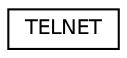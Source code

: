 digraph "Graphical Class Hierarchy"
{
  edge [fontname="Helvetica",fontsize="10",labelfontname="Helvetica",labelfontsize="10"];
  node [fontname="Helvetica",fontsize="10",shape=record];
  rankdir="LR";
  Node0 [label="TELNET",height=0.2,width=0.4,color="black", fillcolor="white", style="filled",URL="$struct_t_e_l_n_e_t.html"];
}
